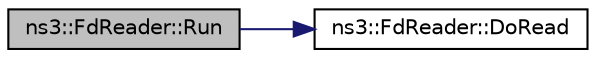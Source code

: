digraph "ns3::FdReader::Run"
{
  edge [fontname="Helvetica",fontsize="10",labelfontname="Helvetica",labelfontsize="10"];
  node [fontname="Helvetica",fontsize="10",shape=record];
  rankdir="LR";
  Node1 [label="ns3::FdReader::Run",height=0.2,width=0.4,color="black", fillcolor="grey75", style="filled", fontcolor="black"];
  Node1 -> Node2 [color="midnightblue",fontsize="10",style="solid"];
  Node2 [label="ns3::FdReader::DoRead",height=0.2,width=0.4,color="black", fillcolor="white", style="filled",URL="$d1/dcf/classns3_1_1FdReader.html#a5d622d726859828ba7bc557b57689b1b",tooltip="The read implementation. "];
}
